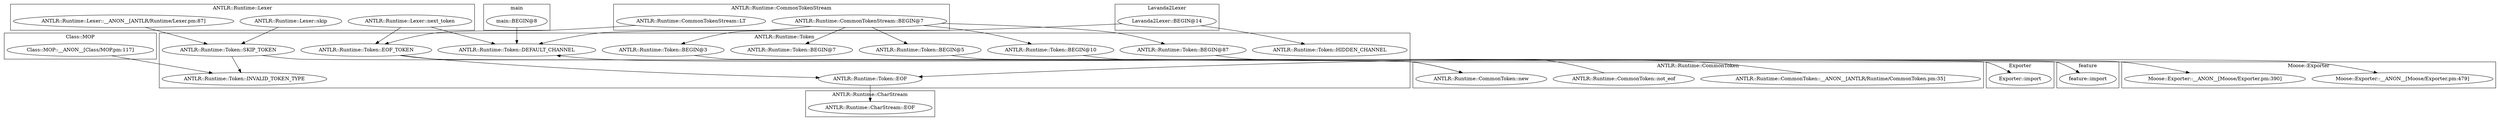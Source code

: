 digraph {
graph [overlap=false]
subgraph cluster_ANTLR_Runtime_CharStream {
	label="ANTLR::Runtime::CharStream";
	"ANTLR::Runtime::CharStream::EOF";
}
subgraph cluster_Moose_Exporter {
	label="Moose::Exporter";
	"Moose::Exporter::__ANON__[Moose/Exporter.pm:479]";
	"Moose::Exporter::__ANON__[Moose/Exporter.pm:390]";
}
subgraph cluster_Class_MOP {
	label="Class::MOP";
	"Class::MOP::__ANON__[Class/MOP.pm:117]";
}
subgraph cluster_ANTLR_Runtime_Lexer {
	label="ANTLR::Runtime::Lexer";
	"ANTLR::Runtime::Lexer::next_token";
	"ANTLR::Runtime::Lexer::skip";
	"ANTLR::Runtime::Lexer::__ANON__[ANTLR/Runtime/Lexer.pm:87]";
}
subgraph cluster_Exporter {
	label="Exporter";
	"Exporter::import";
}
subgraph cluster_ANTLR_Runtime_Token {
	label="ANTLR::Runtime::Token";
	"ANTLR::Runtime::Token::EOF_TOKEN";
	"ANTLR::Runtime::Token::HIDDEN_CHANNEL";
	"ANTLR::Runtime::Token::DEFAULT_CHANNEL";
	"ANTLR::Runtime::Token::INVALID_TOKEN_TYPE";
	"ANTLR::Runtime::Token::SKIP_TOKEN";
	"ANTLR::Runtime::Token::BEGIN@7";
	"ANTLR::Runtime::Token::EOF";
	"ANTLR::Runtime::Token::BEGIN@3";
	"ANTLR::Runtime::Token::BEGIN@5";
	"ANTLR::Runtime::Token::BEGIN@87";
	"ANTLR::Runtime::Token::BEGIN@10";
}
subgraph cluster_ANTLR_Runtime_CommonToken {
	label="ANTLR::Runtime::CommonToken";
	"ANTLR::Runtime::CommonToken::__ANON__[ANTLR/Runtime/CommonToken.pm:35]";
	"ANTLR::Runtime::CommonToken::new";
	"ANTLR::Runtime::CommonToken::not_eof";
}
subgraph cluster_feature {
	label="feature";
	"feature::import";
}
subgraph cluster_main {
	label="main";
	"main::BEGIN@8";
}
subgraph cluster_ANTLR_Runtime_CommonTokenStream {
	label="ANTLR::Runtime::CommonTokenStream";
	"ANTLR::Runtime::CommonTokenStream::LT";
	"ANTLR::Runtime::CommonTokenStream::BEGIN@7";
}
subgraph cluster_Lavanda2Lexer {
	label="Lavanda2Lexer";
	"Lavanda2Lexer::BEGIN@14";
}
"ANTLR::Runtime::Token::BEGIN@87" -> "Moose::Exporter::__ANON__[Moose/Exporter.pm:479]";
"ANTLR::Runtime::Token::BEGIN@3" -> "Exporter::import";
"ANTLR::Runtime::Lexer::skip" -> "ANTLR::Runtime::Token::SKIP_TOKEN";
"ANTLR::Runtime::Lexer::__ANON__[ANTLR/Runtime/Lexer.pm:87]" -> "ANTLR::Runtime::Token::SKIP_TOKEN";
"Lavanda2Lexer::BEGIN@14" -> "ANTLR::Runtime::Token::HIDDEN_CHANNEL";
"ANTLR::Runtime::Lexer::next_token" -> "ANTLR::Runtime::Token::DEFAULT_CHANNEL";
"ANTLR::Runtime::CommonToken::__ANON__[ANTLR/Runtime/CommonToken.pm:35]" -> "ANTLR::Runtime::Token::DEFAULT_CHANNEL";
"Lavanda2Lexer::BEGIN@14" -> "ANTLR::Runtime::Token::DEFAULT_CHANNEL";
"main::BEGIN@8" -> "ANTLR::Runtime::Token::DEFAULT_CHANNEL";
"ANTLR::Runtime::Token::EOF_TOKEN" -> "ANTLR::Runtime::Token::EOF";
"ANTLR::Runtime::CommonToken::not_eof" -> "ANTLR::Runtime::Token::EOF";
"ANTLR::Runtime::Lexer::next_token" -> "ANTLR::Runtime::Token::EOF_TOKEN";
"ANTLR::Runtime::CommonTokenStream::LT" -> "ANTLR::Runtime::Token::EOF_TOKEN";
"ANTLR::Runtime::CommonTokenStream::BEGIN@7" -> "ANTLR::Runtime::Token::BEGIN@7";
"Class::MOP::__ANON__[Class/MOP.pm:117]" -> "ANTLR::Runtime::Token::INVALID_TOKEN_TYPE";
"ANTLR::Runtime::Token::SKIP_TOKEN" -> "ANTLR::Runtime::Token::INVALID_TOKEN_TYPE";
"ANTLR::Runtime::CommonTokenStream::BEGIN@7" -> "ANTLR::Runtime::Token::BEGIN@3";
"ANTLR::Runtime::CommonTokenStream::BEGIN@7" -> "ANTLR::Runtime::Token::BEGIN@10";
"ANTLR::Runtime::Token::EOF" -> "ANTLR::Runtime::CharStream::EOF";
"ANTLR::Runtime::CommonTokenStream::BEGIN@7" -> "ANTLR::Runtime::Token::BEGIN@5";
"ANTLR::Runtime::Token::BEGIN@10" -> "Moose::Exporter::__ANON__[Moose/Exporter.pm:390]";
"ANTLR::Runtime::Token::BEGIN@5" -> "feature::import";
"ANTLR::Runtime::Token::EOF_TOKEN" -> "ANTLR::Runtime::CommonToken::new";
"ANTLR::Runtime::Token::SKIP_TOKEN" -> "ANTLR::Runtime::CommonToken::new";
"ANTLR::Runtime::CommonTokenStream::BEGIN@7" -> "ANTLR::Runtime::Token::BEGIN@87";
}
